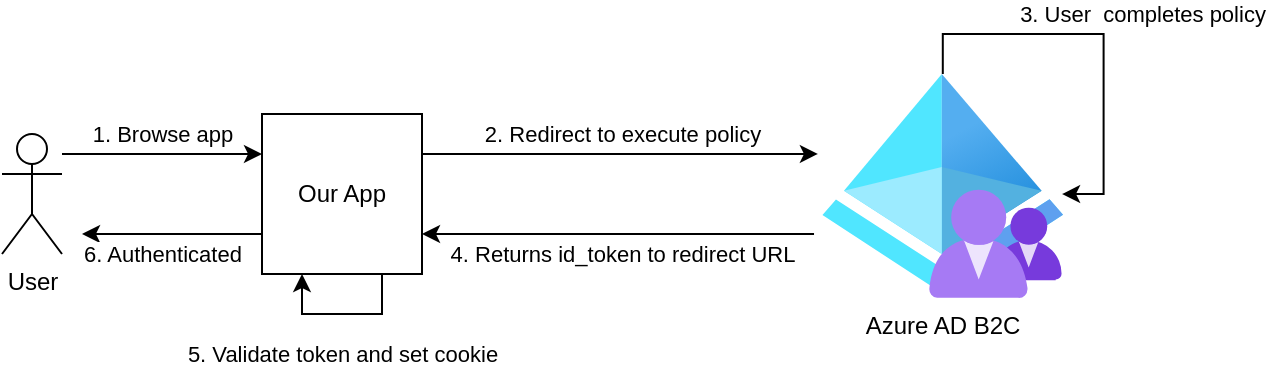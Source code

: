 <mxfile version="20.6.0" type="device"><diagram id="__uicwB0kzWC15tkDOQO" name="Page-1"><mxGraphModel dx="1422" dy="758" grid="1" gridSize="10" guides="1" tooltips="1" connect="1" arrows="1" fold="1" page="1" pageScale="1" pageWidth="850" pageHeight="1100" math="0" shadow="0"><root><mxCell id="0"/><mxCell id="1" parent="0"/><mxCell id="-8Hpn73ZkQ7dFFAk0X32-6" style="edgeStyle=orthogonalEdgeStyle;rounded=0;orthogonalLoop=1;jettySize=auto;html=1;entryX=0;entryY=0.25;entryDx=0;entryDy=0;" edge="1" parent="1" source="-8Hpn73ZkQ7dFFAk0X32-1" target="-8Hpn73ZkQ7dFFAk0X32-2"><mxGeometry relative="1" as="geometry"><Array as="points"><mxPoint x="110" y="200"/><mxPoint x="110" y="200"/></Array></mxGeometry></mxCell><mxCell id="-8Hpn73ZkQ7dFFAk0X32-20" value="1. Browse app" style="edgeLabel;html=1;align=center;verticalAlign=middle;resizable=0;points=[];" vertex="1" connectable="0" parent="-8Hpn73ZkQ7dFFAk0X32-6"><mxGeometry x="0.3" relative="1" as="geometry"><mxPoint x="-15" y="-10" as="offset"/></mxGeometry></mxCell><mxCell id="-8Hpn73ZkQ7dFFAk0X32-1" value="User" style="shape=umlActor;verticalLabelPosition=bottom;verticalAlign=top;html=1;outlineConnect=0;" vertex="1" parent="1"><mxGeometry x="40" y="190" width="30" height="60" as="geometry"/></mxCell><mxCell id="-8Hpn73ZkQ7dFFAk0X32-8" style="edgeStyle=orthogonalEdgeStyle;rounded=0;orthogonalLoop=1;jettySize=auto;html=1;exitX=1;exitY=0.25;exitDx=0;exitDy=0;entryX=-0.017;entryY=0.357;entryDx=0;entryDy=0;entryPerimeter=0;" edge="1" parent="1" source="-8Hpn73ZkQ7dFFAk0X32-2" target="-8Hpn73ZkQ7dFFAk0X32-3"><mxGeometry relative="1" as="geometry"/></mxCell><mxCell id="-8Hpn73ZkQ7dFFAk0X32-9" value="2. Redirect to execute policy" style="edgeLabel;html=1;align=center;verticalAlign=middle;resizable=0;points=[];" vertex="1" connectable="0" parent="-8Hpn73ZkQ7dFFAk0X32-8"><mxGeometry x="0.203" y="-3" relative="1" as="geometry"><mxPoint x="-19" y="-13" as="offset"/></mxGeometry></mxCell><mxCell id="-8Hpn73ZkQ7dFFAk0X32-16" style="edgeStyle=orthogonalEdgeStyle;rounded=0;orthogonalLoop=1;jettySize=auto;html=1;exitX=1;exitY=0.75;exitDx=0;exitDy=0;entryX=-0.033;entryY=0.714;entryDx=0;entryDy=0;entryPerimeter=0;startArrow=classic;startFill=1;endArrow=none;endFill=0;" edge="1" parent="1" source="-8Hpn73ZkQ7dFFAk0X32-2" target="-8Hpn73ZkQ7dFFAk0X32-3"><mxGeometry relative="1" as="geometry"/></mxCell><mxCell id="-8Hpn73ZkQ7dFFAk0X32-17" value="4. Returns id_token to redirect URL" style="edgeLabel;html=1;align=center;verticalAlign=middle;resizable=0;points=[];" vertex="1" connectable="0" parent="-8Hpn73ZkQ7dFFAk0X32-16"><mxGeometry x="0.163" y="-1" relative="1" as="geometry"><mxPoint x="-14" y="9" as="offset"/></mxGeometry></mxCell><mxCell id="-8Hpn73ZkQ7dFFAk0X32-24" style="edgeStyle=orthogonalEdgeStyle;rounded=0;orthogonalLoop=1;jettySize=auto;html=1;exitX=0;exitY=0.75;exitDx=0;exitDy=0;startArrow=none;startFill=0;endArrow=classic;endFill=1;" edge="1" parent="1" source="-8Hpn73ZkQ7dFFAk0X32-2"><mxGeometry relative="1" as="geometry"><mxPoint x="80" y="240" as="targetPoint"/></mxGeometry></mxCell><mxCell id="-8Hpn73ZkQ7dFFAk0X32-25" value="6. Authenticated" style="edgeLabel;html=1;align=center;verticalAlign=middle;resizable=0;points=[];" vertex="1" connectable="0" parent="-8Hpn73ZkQ7dFFAk0X32-24"><mxGeometry x="-0.244" y="5" relative="1" as="geometry"><mxPoint x="-16" y="5" as="offset"/></mxGeometry></mxCell><mxCell id="-8Hpn73ZkQ7dFFAk0X32-2" value="Our App" style="whiteSpace=wrap;html=1;aspect=fixed;" vertex="1" parent="1"><mxGeometry x="170" y="180" width="80" height="80" as="geometry"/></mxCell><mxCell id="-8Hpn73ZkQ7dFFAk0X32-3" value="Azure AD B2C" style="aspect=fixed;html=1;points=[];align=center;image;fontSize=12;image=img/lib/azure2/identity/Azure_AD_B2C.svg;" vertex="1" parent="1"><mxGeometry x="450" y="160" width="120.75" height="112" as="geometry"/></mxCell><mxCell id="-8Hpn73ZkQ7dFFAk0X32-12" style="edgeStyle=orthogonalEdgeStyle;rounded=0;orthogonalLoop=1;jettySize=auto;html=1;entryX=0.994;entryY=0.536;entryDx=0;entryDy=0;entryPerimeter=0;" edge="1" parent="1" source="-8Hpn73ZkQ7dFFAk0X32-3" target="-8Hpn73ZkQ7dFFAk0X32-3"><mxGeometry relative="1" as="geometry"/></mxCell><mxCell id="-8Hpn73ZkQ7dFFAk0X32-13" value="3. User&amp;nbsp; completes policy" style="edgeLabel;html=1;align=center;verticalAlign=middle;resizable=0;points=[];" vertex="1" connectable="0" parent="-8Hpn73ZkQ7dFFAk0X32-12"><mxGeometry x="0.157" y="-1" relative="1" as="geometry"><mxPoint x="20" y="-26" as="offset"/></mxGeometry></mxCell><mxCell id="-8Hpn73ZkQ7dFFAk0X32-21" style="edgeStyle=orthogonalEdgeStyle;rounded=0;orthogonalLoop=1;jettySize=auto;html=1;exitX=0.75;exitY=1;exitDx=0;exitDy=0;entryX=0.25;entryY=1;entryDx=0;entryDy=0;startArrow=none;startFill=0;endArrow=classic;endFill=1;" edge="1" parent="1" source="-8Hpn73ZkQ7dFFAk0X32-2" target="-8Hpn73ZkQ7dFFAk0X32-2"><mxGeometry relative="1" as="geometry"/></mxCell><mxCell id="-8Hpn73ZkQ7dFFAk0X32-22" value="5. Validate token and set cookie" style="edgeLabel;html=1;align=center;verticalAlign=middle;resizable=0;points=[];" vertex="1" connectable="0" parent="-8Hpn73ZkQ7dFFAk0X32-21"><mxGeometry x="-0.325" y="1" relative="1" as="geometry"><mxPoint x="-13" y="19" as="offset"/></mxGeometry></mxCell></root></mxGraphModel></diagram></mxfile>